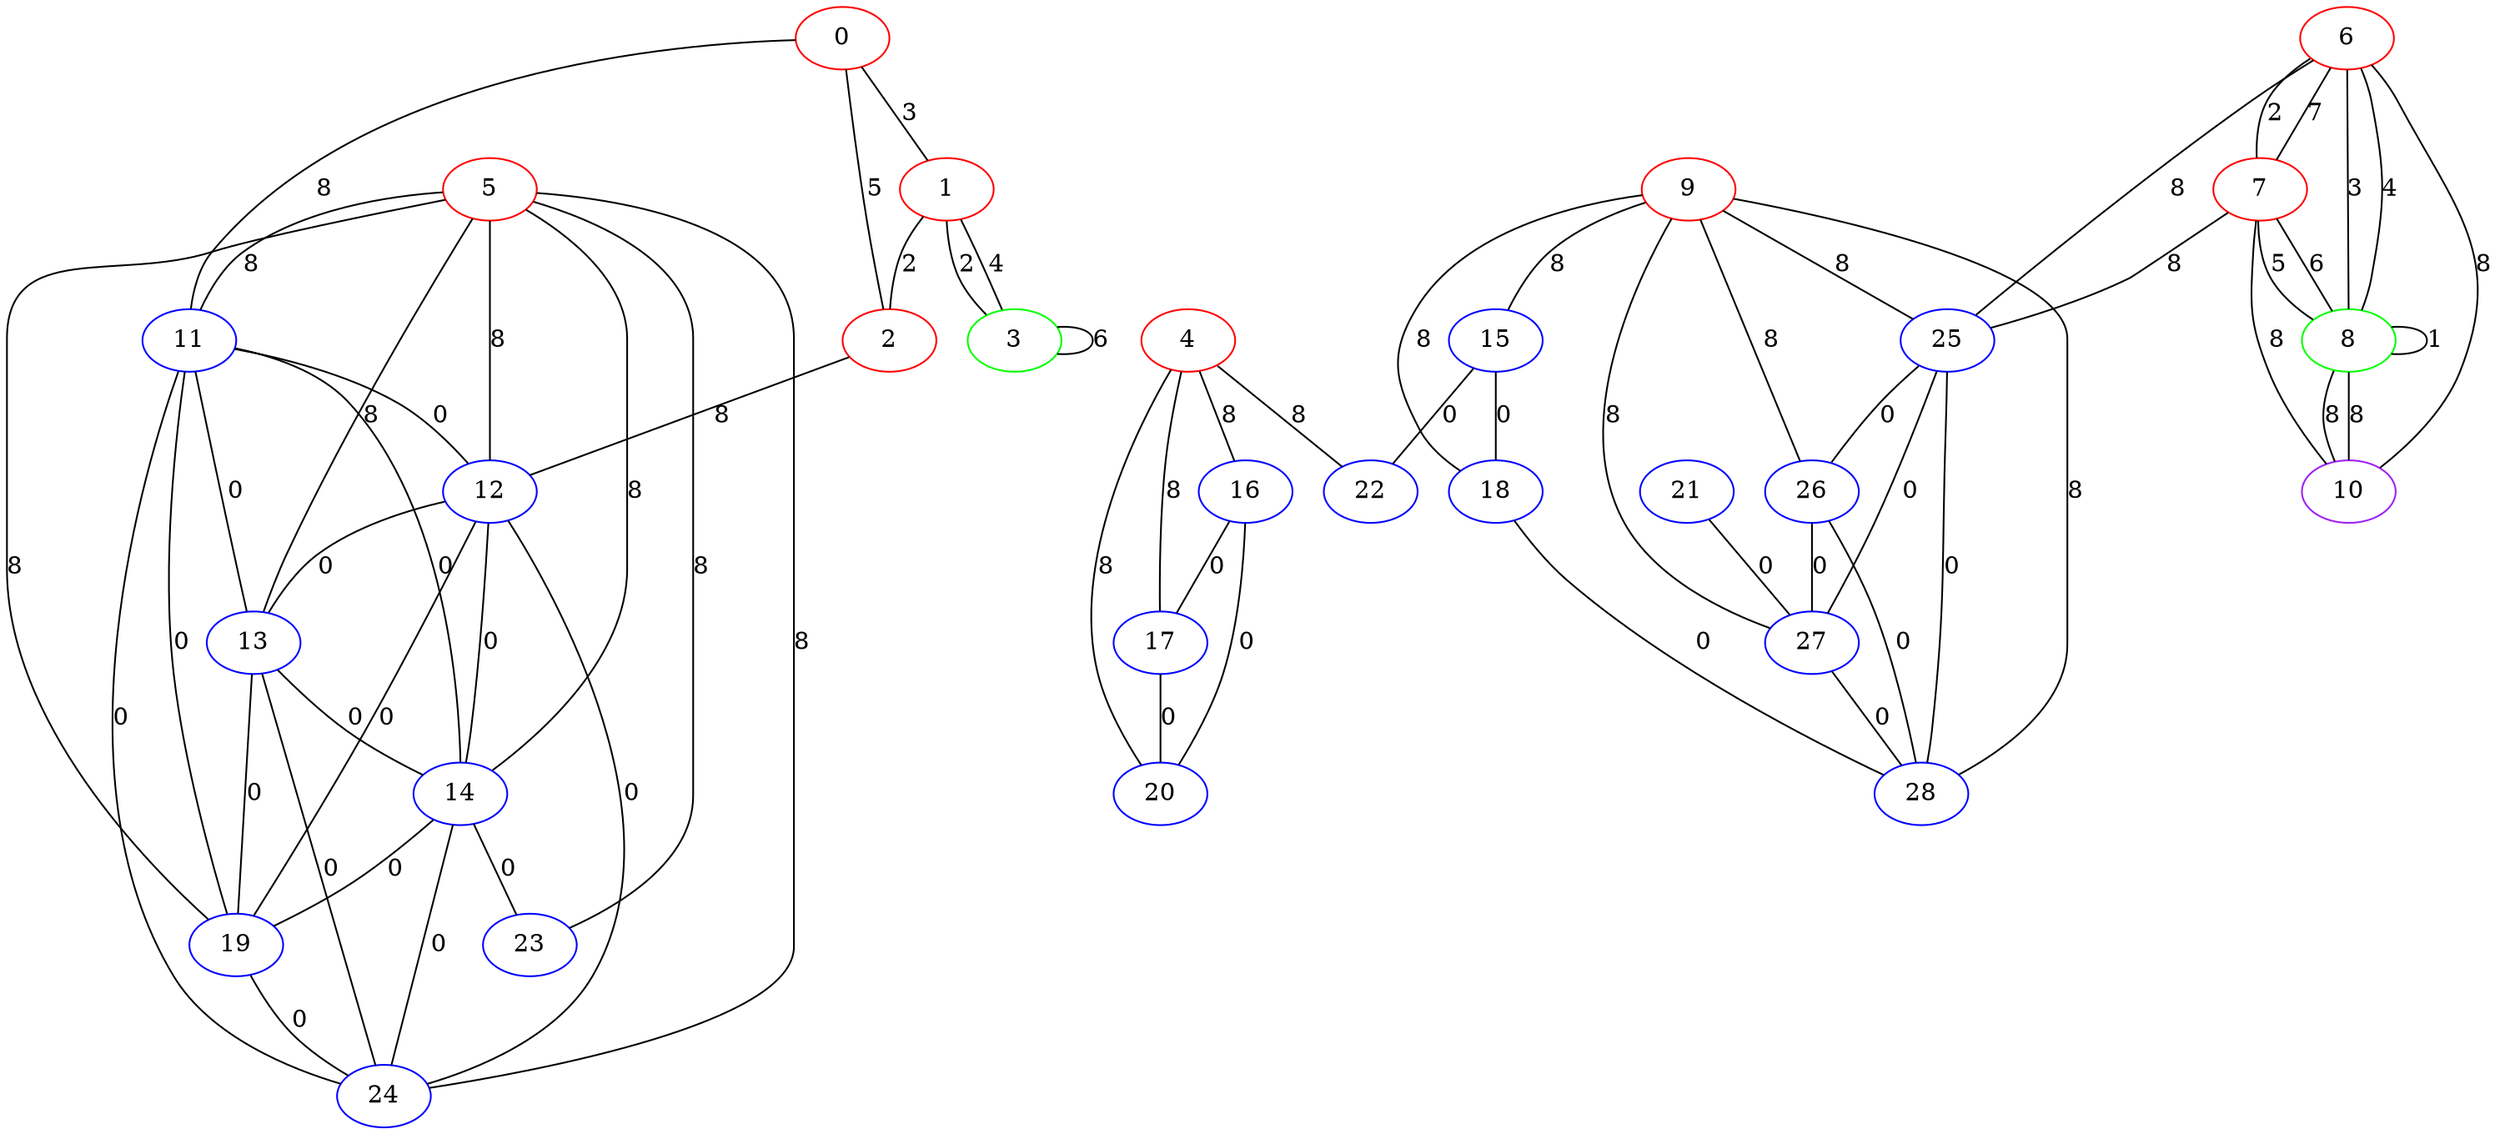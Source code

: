 graph "" {
0 [color=red, weight=1];
1 [color=red, weight=1];
2 [color=red, weight=1];
3 [color=green, weight=2];
4 [color=red, weight=1];
5 [color=red, weight=1];
6 [color=red, weight=1];
7 [color=red, weight=1];
8 [color=green, weight=2];
9 [color=red, weight=1];
10 [color=purple, weight=4];
11 [color=blue, weight=3];
12 [color=blue, weight=3];
13 [color=blue, weight=3];
14 [color=blue, weight=3];
15 [color=blue, weight=3];
16 [color=blue, weight=3];
17 [color=blue, weight=3];
18 [color=blue, weight=3];
19 [color=blue, weight=3];
20 [color=blue, weight=3];
21 [color=blue, weight=3];
22 [color=blue, weight=3];
23 [color=blue, weight=3];
24 [color=blue, weight=3];
25 [color=blue, weight=3];
26 [color=blue, weight=3];
27 [color=blue, weight=3];
28 [color=blue, weight=3];
0 -- 1  [key=0, label=3];
0 -- 2  [key=0, label=5];
0 -- 11  [key=0, label=8];
1 -- 2  [key=0, label=2];
1 -- 3  [key=0, label=2];
1 -- 3  [key=1, label=4];
2 -- 12  [key=0, label=8];
3 -- 3  [key=0, label=6];
4 -- 16  [key=0, label=8];
4 -- 17  [key=0, label=8];
4 -- 20  [key=0, label=8];
4 -- 22  [key=0, label=8];
5 -- 11  [key=0, label=8];
5 -- 12  [key=0, label=8];
5 -- 13  [key=0, label=8];
5 -- 14  [key=0, label=8];
5 -- 19  [key=0, label=8];
5 -- 23  [key=0, label=8];
5 -- 24  [key=0, label=8];
6 -- 8  [key=0, label=3];
6 -- 8  [key=1, label=4];
6 -- 25  [key=0, label=8];
6 -- 10  [key=0, label=8];
6 -- 7  [key=0, label=2];
6 -- 7  [key=1, label=7];
7 -- 8  [key=0, label=5];
7 -- 8  [key=1, label=6];
7 -- 25  [key=0, label=8];
7 -- 10  [key=0, label=8];
8 -- 8  [key=0, label=1];
8 -- 10  [key=0, label=8];
8 -- 10  [key=1, label=8];
9 -- 15  [key=0, label=8];
9 -- 18  [key=0, label=8];
9 -- 25  [key=0, label=8];
9 -- 26  [key=0, label=8];
9 -- 27  [key=0, label=8];
9 -- 28  [key=0, label=8];
11 -- 12  [key=0, label=0];
11 -- 13  [key=0, label=0];
11 -- 14  [key=0, label=0];
11 -- 19  [key=0, label=0];
11 -- 24  [key=0, label=0];
12 -- 13  [key=0, label=0];
12 -- 14  [key=0, label=0];
12 -- 19  [key=0, label=0];
12 -- 24  [key=0, label=0];
13 -- 14  [key=0, label=0];
13 -- 19  [key=0, label=0];
13 -- 24  [key=0, label=0];
14 -- 19  [key=0, label=0];
14 -- 23  [key=0, label=0];
14 -- 24  [key=0, label=0];
15 -- 18  [key=0, label=0];
15 -- 22  [key=0, label=0];
16 -- 17  [key=0, label=0];
16 -- 20  [key=0, label=0];
17 -- 20  [key=0, label=0];
18 -- 28  [key=0, label=0];
19 -- 24  [key=0, label=0];
21 -- 27  [key=0, label=0];
25 -- 26  [key=0, label=0];
25 -- 27  [key=0, label=0];
25 -- 28  [key=0, label=0];
26 -- 27  [key=0, label=0];
26 -- 28  [key=0, label=0];
27 -- 28  [key=0, label=0];
}
